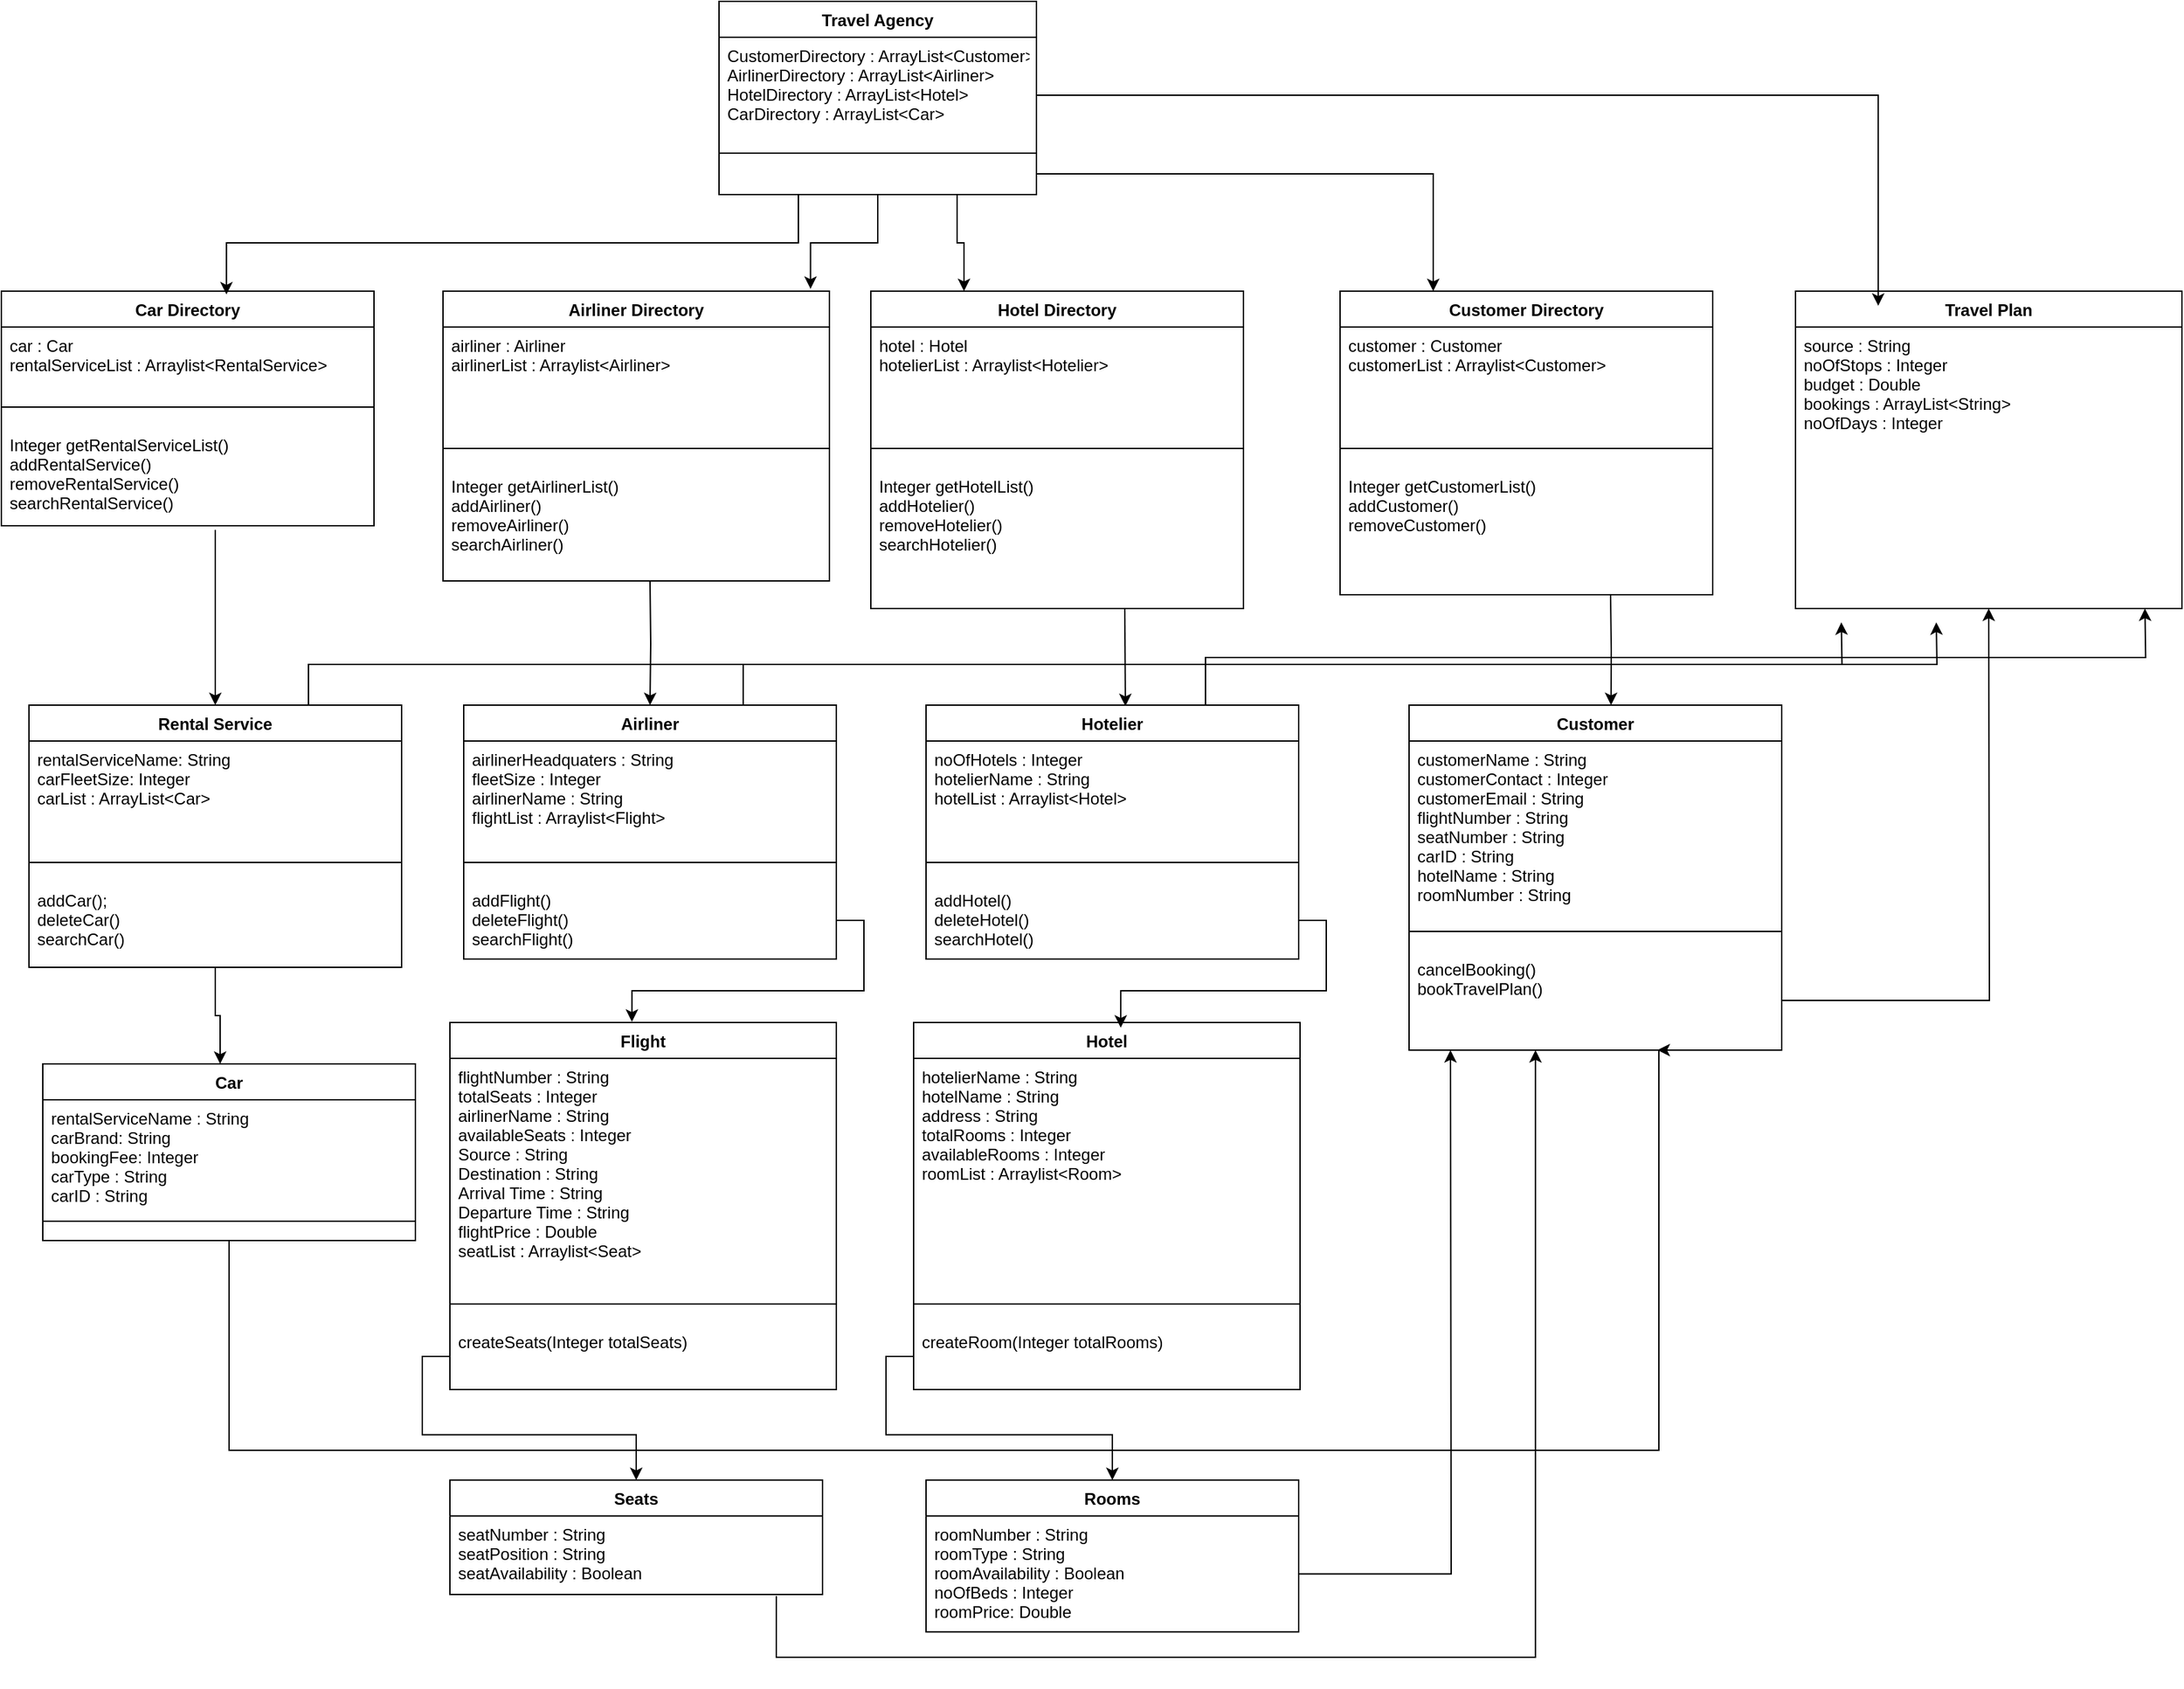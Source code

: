 <mxfile version="12.1.3" type="device" pages="1"><diagram id="ljKgJs2uJDa8FlmWDdOx" name="Page-1"><mxGraphModel dx="1024" dy="534" grid="1" gridSize="10" guides="1" tooltips="1" connect="1" arrows="1" fold="1" page="1" pageScale="1" pageWidth="827" pageHeight="1169" math="0" shadow="0"><root><mxCell id="0"/><mxCell id="1" parent="0"/><mxCell id="ym6xXQ1En-3xXVvARrR--1" value="Travel Agency" style="swimlane;fontStyle=1;childLayout=stackLayout;horizontal=1;startSize=26;fillColor=none;horizontalStack=0;resizeParent=1;resizeParentMax=0;resizeLast=0;collapsible=1;marginBottom=0;" vertex="1" parent="1"><mxGeometry x="530" y="10" width="230" height="140" as="geometry"/></mxCell><mxCell id="ym6xXQ1En-3xXVvARrR--2" value="CustomerDirectory : ArrayList&lt;Customer&gt;&#10;AirlinerDirectory : ArrayList&lt;Airliner&gt;&#10;HotelDirectory : ArrayList&lt;Hotel&gt;&#10;CarDirectory : ArrayList&lt;Car&gt;" style="text;strokeColor=none;fillColor=none;align=left;verticalAlign=top;spacingLeft=4;spacingRight=4;overflow=hidden;rotatable=0;points=[[0,0.5],[1,0.5]];portConstraint=eastwest;" vertex="1" parent="ym6xXQ1En-3xXVvARrR--1"><mxGeometry y="26" width="230" height="84" as="geometry"/></mxCell><mxCell id="ym6xXQ1En-3xXVvARrR--3" value="" style="rounded=0;whiteSpace=wrap;html=1;fillColor=none;align=left;" vertex="1" parent="ym6xXQ1En-3xXVvARrR--1"><mxGeometry y="110" width="230" height="30" as="geometry"/></mxCell><mxCell id="ym6xXQ1En-3xXVvARrR--4" value="Car Directory" style="swimlane;fontStyle=1;align=center;verticalAlign=top;childLayout=stackLayout;horizontal=1;startSize=26;horizontalStack=0;resizeParent=1;resizeParentMax=0;resizeLast=0;collapsible=1;marginBottom=0;" vertex="1" parent="1"><mxGeometry x="10" y="220" width="270" height="170" as="geometry"/></mxCell><mxCell id="ym6xXQ1En-3xXVvARrR--5" value="car : Car&#10;rentalServiceList : Arraylist&lt;RentalService&gt;" style="text;strokeColor=none;fillColor=none;align=left;verticalAlign=top;spacingLeft=4;spacingRight=4;overflow=hidden;rotatable=0;points=[[0,0.5],[1,0.5]];portConstraint=eastwest;" vertex="1" parent="ym6xXQ1En-3xXVvARrR--4"><mxGeometry y="26" width="270" height="44" as="geometry"/></mxCell><mxCell id="ym6xXQ1En-3xXVvARrR--6" value="" style="line;strokeWidth=1;fillColor=none;align=left;verticalAlign=middle;spacingTop=-1;spacingLeft=3;spacingRight=3;rotatable=0;labelPosition=right;points=[];portConstraint=eastwest;" vertex="1" parent="ym6xXQ1En-3xXVvARrR--4"><mxGeometry y="70" width="270" height="28" as="geometry"/></mxCell><mxCell id="ym6xXQ1En-3xXVvARrR--7" value="Integer getRentalServiceList()&#10;addRentalService()&#10;removeRentalService()&#10;searchRentalService()" style="text;strokeColor=none;fillColor=none;align=left;verticalAlign=top;spacingLeft=4;spacingRight=4;overflow=hidden;rotatable=0;points=[[0,0.5],[1,0.5]];portConstraint=eastwest;" vertex="1" parent="ym6xXQ1En-3xXVvARrR--4"><mxGeometry y="98" width="270" height="72" as="geometry"/></mxCell><mxCell id="ym6xXQ1En-3xXVvARrR--8" value="Airliner Directory" style="swimlane;fontStyle=1;align=center;verticalAlign=top;childLayout=stackLayout;horizontal=1;startSize=26;horizontalStack=0;resizeParent=1;resizeParentMax=0;resizeLast=0;collapsible=1;marginBottom=0;" vertex="1" parent="1"><mxGeometry x="330" y="220" width="280" height="210" as="geometry"/></mxCell><mxCell id="ym6xXQ1En-3xXVvARrR--9" value="airliner : Airliner&#10;airlinerList : Arraylist&lt;Airliner&gt;" style="text;strokeColor=none;fillColor=none;align=left;verticalAlign=top;spacingLeft=4;spacingRight=4;overflow=hidden;rotatable=0;points=[[0,0.5],[1,0.5]];portConstraint=eastwest;" vertex="1" parent="ym6xXQ1En-3xXVvARrR--8"><mxGeometry y="26" width="280" height="74" as="geometry"/></mxCell><mxCell id="ym6xXQ1En-3xXVvARrR--10" value="" style="line;strokeWidth=1;fillColor=none;align=left;verticalAlign=middle;spacingTop=-1;spacingLeft=3;spacingRight=3;rotatable=0;labelPosition=right;points=[];portConstraint=eastwest;" vertex="1" parent="ym6xXQ1En-3xXVvARrR--8"><mxGeometry y="100" width="280" height="28" as="geometry"/></mxCell><mxCell id="ym6xXQ1En-3xXVvARrR--11" value="Integer getAirlinerList()&#10;addAirliner()&#10;removeAirliner()&#10;searchAirliner()" style="text;strokeColor=none;fillColor=none;align=left;verticalAlign=top;spacingLeft=4;spacingRight=4;overflow=hidden;rotatable=0;points=[[0,0.5],[1,0.5]];portConstraint=eastwest;" vertex="1" parent="ym6xXQ1En-3xXVvARrR--8"><mxGeometry y="128" width="280" height="82" as="geometry"/></mxCell><mxCell id="ym6xXQ1En-3xXVvARrR--12" value="Hotel Directory" style="swimlane;fontStyle=1;align=center;verticalAlign=top;childLayout=stackLayout;horizontal=1;startSize=26;horizontalStack=0;resizeParent=1;resizeParentMax=0;resizeLast=0;collapsible=1;marginBottom=0;" vertex="1" parent="1"><mxGeometry x="640" y="220" width="270" height="230" as="geometry"/></mxCell><mxCell id="ym6xXQ1En-3xXVvARrR--13" value="hotel : Hotel&#10;hotelierList : Arraylist&lt;Hotelier&gt;" style="text;strokeColor=none;fillColor=none;align=left;verticalAlign=top;spacingLeft=4;spacingRight=4;overflow=hidden;rotatable=0;points=[[0,0.5],[1,0.5]];portConstraint=eastwest;" vertex="1" parent="ym6xXQ1En-3xXVvARrR--12"><mxGeometry y="26" width="270" height="74" as="geometry"/></mxCell><mxCell id="ym6xXQ1En-3xXVvARrR--14" value="" style="line;strokeWidth=1;fillColor=none;align=left;verticalAlign=middle;spacingTop=-1;spacingLeft=3;spacingRight=3;rotatable=0;labelPosition=right;points=[];portConstraint=eastwest;" vertex="1" parent="ym6xXQ1En-3xXVvARrR--12"><mxGeometry y="100" width="270" height="28" as="geometry"/></mxCell><mxCell id="ym6xXQ1En-3xXVvARrR--15" value="Integer getHotelList()&#10;addHotelier()&#10;removeHotelier()&#10;searchHotelier()" style="text;strokeColor=none;fillColor=none;align=left;verticalAlign=top;spacingLeft=4;spacingRight=4;overflow=hidden;rotatable=0;points=[[0,0.5],[1,0.5]];portConstraint=eastwest;" vertex="1" parent="ym6xXQ1En-3xXVvARrR--12"><mxGeometry y="128" width="270" height="102" as="geometry"/></mxCell><mxCell id="ym6xXQ1En-3xXVvARrR--16" value="Customer Directory" style="swimlane;fontStyle=1;align=center;verticalAlign=top;childLayout=stackLayout;horizontal=1;startSize=26;horizontalStack=0;resizeParent=1;resizeParentMax=0;resizeLast=0;collapsible=1;marginBottom=0;" vertex="1" parent="1"><mxGeometry x="980" y="220" width="270" height="220" as="geometry"/></mxCell><mxCell id="ym6xXQ1En-3xXVvARrR--17" value="customer : Customer&#10;customerList : Arraylist&lt;Customer&gt;" style="text;strokeColor=none;fillColor=none;align=left;verticalAlign=top;spacingLeft=4;spacingRight=4;overflow=hidden;rotatable=0;points=[[0,0.5],[1,0.5]];portConstraint=eastwest;" vertex="1" parent="ym6xXQ1En-3xXVvARrR--16"><mxGeometry y="26" width="270" height="74" as="geometry"/></mxCell><mxCell id="ym6xXQ1En-3xXVvARrR--18" value="" style="line;strokeWidth=1;fillColor=none;align=left;verticalAlign=middle;spacingTop=-1;spacingLeft=3;spacingRight=3;rotatable=0;labelPosition=right;points=[];portConstraint=eastwest;" vertex="1" parent="ym6xXQ1En-3xXVvARrR--16"><mxGeometry y="100" width="270" height="28" as="geometry"/></mxCell><mxCell id="ym6xXQ1En-3xXVvARrR--19" value="Integer getCustomerList()&#10;addCustomer()&#10;removeCustomer()&#10;" style="text;strokeColor=none;fillColor=none;align=left;verticalAlign=top;spacingLeft=4;spacingRight=4;overflow=hidden;rotatable=0;points=[[0,0.5],[1,0.5]];portConstraint=eastwest;" vertex="1" parent="ym6xXQ1En-3xXVvARrR--16"><mxGeometry y="128" width="270" height="92" as="geometry"/></mxCell><mxCell id="ym6xXQ1En-3xXVvARrR--79" style="edgeStyle=orthogonalEdgeStyle;rounded=0;orthogonalLoop=1;jettySize=auto;html=1;exitX=0.5;exitY=1;exitDx=0;exitDy=0;entryX=0.476;entryY=0;entryDx=0;entryDy=0;entryPerimeter=0;" edge="1" parent="1" source="ym6xXQ1En-3xXVvARrR--21" target="ym6xXQ1En-3xXVvARrR--45"><mxGeometry relative="1" as="geometry"/></mxCell><mxCell id="ym6xXQ1En-3xXVvARrR--93" style="edgeStyle=orthogonalEdgeStyle;rounded=0;orthogonalLoop=1;jettySize=auto;html=1;exitX=0.75;exitY=0;exitDx=0;exitDy=0;" edge="1" parent="1" source="ym6xXQ1En-3xXVvARrR--21"><mxGeometry relative="1" as="geometry"><mxPoint x="1343.2" y="460" as="targetPoint"/></mxGeometry></mxCell><mxCell id="ym6xXQ1En-3xXVvARrR--21" value="Rental Service" style="swimlane;fontStyle=1;align=center;verticalAlign=top;childLayout=stackLayout;horizontal=1;startSize=26;horizontalStack=0;resizeParent=1;resizeParentMax=0;resizeLast=0;collapsible=1;marginBottom=0;" vertex="1" parent="1"><mxGeometry x="30" y="520" width="270" height="190" as="geometry"/></mxCell><mxCell id="ym6xXQ1En-3xXVvARrR--22" value="rentalServiceName: String&#10;carFleetSize: Integer&#10;carList : ArrayList&lt;Car&gt;&#10;" style="text;strokeColor=none;fillColor=none;align=left;verticalAlign=top;spacingLeft=4;spacingRight=4;overflow=hidden;rotatable=0;points=[[0,0.5],[1,0.5]];portConstraint=eastwest;" vertex="1" parent="ym6xXQ1En-3xXVvARrR--21"><mxGeometry y="26" width="270" height="74" as="geometry"/></mxCell><mxCell id="ym6xXQ1En-3xXVvARrR--23" value="" style="line;strokeWidth=1;fillColor=none;align=left;verticalAlign=middle;spacingTop=-1;spacingLeft=3;spacingRight=3;rotatable=0;labelPosition=right;points=[];portConstraint=eastwest;" vertex="1" parent="ym6xXQ1En-3xXVvARrR--21"><mxGeometry y="100" width="270" height="28" as="geometry"/></mxCell><mxCell id="ym6xXQ1En-3xXVvARrR--24" value="addCar();&#10;deleteCar()&#10;searchCar()" style="text;strokeColor=none;fillColor=none;align=left;verticalAlign=top;spacingLeft=4;spacingRight=4;overflow=hidden;rotatable=0;points=[[0,0.5],[1,0.5]];portConstraint=eastwest;" vertex="1" parent="ym6xXQ1En-3xXVvARrR--21"><mxGeometry y="128" width="270" height="62" as="geometry"/></mxCell><mxCell id="ym6xXQ1En-3xXVvARrR--30" value="Flight" style="swimlane;fontStyle=1;align=center;verticalAlign=top;childLayout=stackLayout;horizontal=1;startSize=26;horizontalStack=0;resizeParent=1;resizeParentMax=0;resizeLast=0;collapsible=1;marginBottom=0;" vertex="1" parent="1"><mxGeometry x="335" y="750" width="280" height="266" as="geometry"/></mxCell><mxCell id="ym6xXQ1En-3xXVvARrR--31" value="flightNumber : String&#10;totalSeats : Integer&#10;airlinerName : String&#10;availableSeats : Integer&#10;Source : String&#10;Destination : String&#10;Arrival Time : String&#10;Departure Time : String&#10;flightPrice : Double&#10;seatList : Arraylist&lt;Seat&gt;" style="text;strokeColor=none;fillColor=none;align=left;verticalAlign=top;spacingLeft=4;spacingRight=4;overflow=hidden;rotatable=0;points=[[0,0.5],[1,0.5]];portConstraint=eastwest;" vertex="1" parent="ym6xXQ1En-3xXVvARrR--30"><mxGeometry y="26" width="280" height="164" as="geometry"/></mxCell><mxCell id="ym6xXQ1En-3xXVvARrR--32" value="" style="line;strokeWidth=1;fillColor=none;align=left;verticalAlign=middle;spacingTop=-1;spacingLeft=3;spacingRight=3;rotatable=0;labelPosition=right;points=[];portConstraint=eastwest;" vertex="1" parent="ym6xXQ1En-3xXVvARrR--30"><mxGeometry y="190" width="280" height="28" as="geometry"/></mxCell><mxCell id="ym6xXQ1En-3xXVvARrR--33" value="createSeats(Integer totalSeats)" style="text;strokeColor=none;fillColor=none;align=left;verticalAlign=top;spacingLeft=4;spacingRight=4;overflow=hidden;rotatable=0;points=[[0,0.5],[1,0.5]];portConstraint=eastwest;" vertex="1" parent="ym6xXQ1En-3xXVvARrR--30"><mxGeometry y="218" width="280" height="48" as="geometry"/></mxCell><mxCell id="ym6xXQ1En-3xXVvARrR--34" value="" style="group" vertex="1" connectable="0" parent="1"><mxGeometry x="335" y="1081.6" width="270" height="150" as="geometry"/></mxCell><mxCell id="ym6xXQ1En-3xXVvARrR--36" value="" style="group" vertex="1" connectable="0" parent="ym6xXQ1En-3xXVvARrR--34"><mxGeometry width="270" height="150" as="geometry"/></mxCell><mxCell id="ym6xXQ1En-3xXVvARrR--37" value="Seats" style="swimlane;fontStyle=1;align=center;verticalAlign=top;childLayout=stackLayout;horizontal=1;startSize=26;horizontalStack=0;resizeParent=1;resizeParentMax=0;resizeLast=0;collapsible=1;marginBottom=0;" vertex="1" parent="ym6xXQ1En-3xXVvARrR--36"><mxGeometry width="270" height="82.897" as="geometry"/></mxCell><mxCell id="ym6xXQ1En-3xXVvARrR--38" value="seatNumber : String&#10;seatPosition : String&#10;seatAvailability : Boolean&#10;&#10;&#10;" style="text;strokeColor=none;fillColor=none;align=left;verticalAlign=top;spacingLeft=4;spacingRight=4;overflow=hidden;rotatable=0;points=[[0,0.5],[1,0.5]];portConstraint=eastwest;" vertex="1" parent="ym6xXQ1En-3xXVvARrR--37"><mxGeometry y="26" width="270" height="56.897" as="geometry"/></mxCell><mxCell id="ym6xXQ1En-3xXVvARrR--92" style="edgeStyle=orthogonalEdgeStyle;rounded=0;orthogonalLoop=1;jettySize=auto;html=1;exitX=0.75;exitY=0;exitDx=0;exitDy=0;" edge="1" parent="1" source="ym6xXQ1En-3xXVvARrR--40"><mxGeometry relative="1" as="geometry"><mxPoint x="1412" y="460" as="targetPoint"/></mxGeometry></mxCell><mxCell id="ym6xXQ1En-3xXVvARrR--40" value="Airliner" style="swimlane;fontStyle=1;align=center;verticalAlign=top;childLayout=stackLayout;horizontal=1;startSize=26;horizontalStack=0;resizeParent=1;resizeParentMax=0;resizeLast=0;collapsible=1;marginBottom=0;" vertex="1" parent="1"><mxGeometry x="345" y="520" width="270" height="184" as="geometry"/></mxCell><mxCell id="ym6xXQ1En-3xXVvARrR--41" value="airlinerHeadquaters : String&#10;fleetSize : Integer&#10;airlinerName : String&#10;flightList : Arraylist&lt;Flight&gt;" style="text;strokeColor=none;fillColor=none;align=left;verticalAlign=top;spacingLeft=4;spacingRight=4;overflow=hidden;rotatable=0;points=[[0,0.5],[1,0.5]];portConstraint=eastwest;" vertex="1" parent="ym6xXQ1En-3xXVvARrR--40"><mxGeometry y="26" width="270" height="74" as="geometry"/></mxCell><mxCell id="ym6xXQ1En-3xXVvARrR--42" value="" style="line;strokeWidth=1;fillColor=none;align=left;verticalAlign=middle;spacingTop=-1;spacingLeft=3;spacingRight=3;rotatable=0;labelPosition=right;points=[];portConstraint=eastwest;" vertex="1" parent="ym6xXQ1En-3xXVvARrR--40"><mxGeometry y="100" width="270" height="28" as="geometry"/></mxCell><mxCell id="ym6xXQ1En-3xXVvARrR--43" value="addFlight()&#10;deleteFlight()&#10;searchFlight()" style="text;strokeColor=none;fillColor=none;align=left;verticalAlign=top;spacingLeft=4;spacingRight=4;overflow=hidden;rotatable=0;points=[[0,0.5],[1,0.5]];portConstraint=eastwest;" vertex="1" parent="ym6xXQ1En-3xXVvARrR--40"><mxGeometry y="128" width="270" height="56" as="geometry"/></mxCell><mxCell id="ym6xXQ1En-3xXVvARrR--89" style="edgeStyle=orthogonalEdgeStyle;rounded=0;orthogonalLoop=1;jettySize=auto;html=1;exitX=0.5;exitY=1;exitDx=0;exitDy=0;" edge="1" parent="1" source="ym6xXQ1En-3xXVvARrR--45"><mxGeometry relative="1" as="geometry"><mxPoint x="1210" y="770" as="targetPoint"/><Array as="points"><mxPoint x="175" y="1060"/><mxPoint x="1211" y="1060"/></Array></mxGeometry></mxCell><mxCell id="ym6xXQ1En-3xXVvARrR--45" value="Car" style="swimlane;fontStyle=1;align=center;verticalAlign=top;childLayout=stackLayout;horizontal=1;startSize=26;horizontalStack=0;resizeParent=1;resizeParentMax=0;resizeLast=0;collapsible=1;marginBottom=0;" vertex="1" parent="1"><mxGeometry x="40" y="780" width="270" height="128" as="geometry"/></mxCell><mxCell id="ym6xXQ1En-3xXVvARrR--46" value="rentalServiceName : String&#10;carBrand: String&#10;bookingFee: Integer&#10;carType : String &#10;carID : String&#10;carAvailability : Boolean&#10;" style="text;strokeColor=none;fillColor=none;align=left;verticalAlign=top;spacingLeft=4;spacingRight=4;overflow=hidden;rotatable=0;points=[[0,0.5],[1,0.5]];portConstraint=eastwest;" vertex="1" parent="ym6xXQ1En-3xXVvARrR--45"><mxGeometry y="26" width="270" height="74" as="geometry"/></mxCell><mxCell id="ym6xXQ1En-3xXVvARrR--47" value="" style="line;strokeWidth=1;fillColor=none;align=left;verticalAlign=middle;spacingTop=-1;spacingLeft=3;spacingRight=3;rotatable=0;labelPosition=right;points=[];portConstraint=eastwest;" vertex="1" parent="ym6xXQ1En-3xXVvARrR--45"><mxGeometry y="100" width="270" height="28" as="geometry"/></mxCell><mxCell id="ym6xXQ1En-3xXVvARrR--49" value="Hotel" style="swimlane;fontStyle=1;align=center;verticalAlign=top;childLayout=stackLayout;horizontal=1;startSize=26;horizontalStack=0;resizeParent=1;resizeParentMax=0;resizeLast=0;collapsible=1;marginBottom=0;" vertex="1" parent="1"><mxGeometry x="671" y="750" width="280" height="266" as="geometry"/></mxCell><mxCell id="ym6xXQ1En-3xXVvARrR--50" value="hotelierName : String&#10;hotelName : String&#10;address : String&#10;totalRooms : Integer&#10;availableRooms : Integer&#10;roomList : Arraylist&lt;Room&gt;" style="text;strokeColor=none;fillColor=none;align=left;verticalAlign=top;spacingLeft=4;spacingRight=4;overflow=hidden;rotatable=0;points=[[0,0.5],[1,0.5]];portConstraint=eastwest;" vertex="1" parent="ym6xXQ1En-3xXVvARrR--49"><mxGeometry y="26" width="280" height="164" as="geometry"/></mxCell><mxCell id="ym6xXQ1En-3xXVvARrR--51" value="" style="line;strokeWidth=1;fillColor=none;align=left;verticalAlign=middle;spacingTop=-1;spacingLeft=3;spacingRight=3;rotatable=0;labelPosition=right;points=[];portConstraint=eastwest;" vertex="1" parent="ym6xXQ1En-3xXVvARrR--49"><mxGeometry y="190" width="280" height="28" as="geometry"/></mxCell><mxCell id="ym6xXQ1En-3xXVvARrR--52" value="createRoom(Integer totalRooms)" style="text;strokeColor=none;fillColor=none;align=left;verticalAlign=top;spacingLeft=4;spacingRight=4;overflow=hidden;rotatable=0;points=[[0,0.5],[1,0.5]];portConstraint=eastwest;" vertex="1" parent="ym6xXQ1En-3xXVvARrR--49"><mxGeometry y="218" width="280" height="48" as="geometry"/></mxCell><mxCell id="ym6xXQ1En-3xXVvARrR--91" style="edgeStyle=orthogonalEdgeStyle;rounded=0;orthogonalLoop=1;jettySize=auto;html=1;exitX=0.75;exitY=0;exitDx=0;exitDy=0;" edge="1" parent="1" source="ym6xXQ1En-3xXVvARrR--53"><mxGeometry relative="1" as="geometry"><mxPoint x="1563.2" y="450" as="targetPoint"/></mxGeometry></mxCell><mxCell id="ym6xXQ1En-3xXVvARrR--53" value="Hotelier" style="swimlane;fontStyle=1;align=center;verticalAlign=top;childLayout=stackLayout;horizontal=1;startSize=26;horizontalStack=0;resizeParent=1;resizeParentMax=0;resizeLast=0;collapsible=1;marginBottom=0;" vertex="1" parent="1"><mxGeometry x="680" y="520" width="270" height="184" as="geometry"/></mxCell><mxCell id="ym6xXQ1En-3xXVvARrR--54" value="noOfHotels : Integer&#10;hotelierName : String&#10;hotelList : Arraylist&lt;Hotel&gt;" style="text;strokeColor=none;fillColor=none;align=left;verticalAlign=top;spacingLeft=4;spacingRight=4;overflow=hidden;rotatable=0;points=[[0,0.5],[1,0.5]];portConstraint=eastwest;" vertex="1" parent="ym6xXQ1En-3xXVvARrR--53"><mxGeometry y="26" width="270" height="74" as="geometry"/></mxCell><mxCell id="ym6xXQ1En-3xXVvARrR--55" value="" style="line;strokeWidth=1;fillColor=none;align=left;verticalAlign=middle;spacingTop=-1;spacingLeft=3;spacingRight=3;rotatable=0;labelPosition=right;points=[];portConstraint=eastwest;" vertex="1" parent="ym6xXQ1En-3xXVvARrR--53"><mxGeometry y="100" width="270" height="28" as="geometry"/></mxCell><mxCell id="ym6xXQ1En-3xXVvARrR--56" value="addHotel()&#10;deleteHotel()&#10;searchHotel()" style="text;strokeColor=none;fillColor=none;align=left;verticalAlign=top;spacingLeft=4;spacingRight=4;overflow=hidden;rotatable=0;points=[[0,0.5],[1,0.5]];portConstraint=eastwest;" vertex="1" parent="ym6xXQ1En-3xXVvARrR--53"><mxGeometry y="128" width="270" height="56" as="geometry"/></mxCell><mxCell id="ym6xXQ1En-3xXVvARrR--57" value="" style="group" vertex="1" connectable="0" parent="1"><mxGeometry x="680" y="1081.6" width="270" height="150" as="geometry"/></mxCell><mxCell id="ym6xXQ1En-3xXVvARrR--58" value="" style="group" vertex="1" connectable="0" parent="ym6xXQ1En-3xXVvARrR--57"><mxGeometry width="270" height="150" as="geometry"/></mxCell><mxCell id="ym6xXQ1En-3xXVvARrR--59" value="Rooms" style="swimlane;fontStyle=1;align=center;verticalAlign=top;childLayout=stackLayout;horizontal=1;startSize=26;horizontalStack=0;resizeParent=1;resizeParentMax=0;resizeLast=0;collapsible=1;marginBottom=0;" vertex="1" parent="ym6xXQ1En-3xXVvARrR--58"><mxGeometry width="270" height="110" as="geometry"/></mxCell><mxCell id="ym6xXQ1En-3xXVvARrR--60" value="roomNumber : String&#10;roomType : String&#10;roomAvailability : Boolean&#10;noOfBeds : Integer&#10;roomPrice: Double&#10;&#10;&#10;" style="text;strokeColor=none;fillColor=none;align=left;verticalAlign=top;spacingLeft=4;spacingRight=4;overflow=hidden;rotatable=0;points=[[0,0.5],[1,0.5]];portConstraint=eastwest;" vertex="1" parent="ym6xXQ1En-3xXVvARrR--59"><mxGeometry y="26" width="270" height="84" as="geometry"/></mxCell><mxCell id="ym6xXQ1En-3xXVvARrR--61" value="Customer" style="swimlane;fontStyle=1;align=center;verticalAlign=top;childLayout=stackLayout;horizontal=1;startSize=26;horizontalStack=0;resizeParent=1;resizeParentMax=0;resizeLast=0;collapsible=1;marginBottom=0;" vertex="1" parent="1"><mxGeometry x="1030" y="520" width="270" height="250" as="geometry"/></mxCell><mxCell id="ym6xXQ1En-3xXVvARrR--62" value="customerName : String&#10;customerContact : Integer&#10;customerEmail : String&#10;flightNumber : String&#10;seatNumber : String&#10;carID : String&#10;hotelName : String&#10;roomNumber : String&#10;" style="text;strokeColor=none;fillColor=none;align=left;verticalAlign=top;spacingLeft=4;spacingRight=4;overflow=hidden;rotatable=0;points=[[0,0.5],[1,0.5]];portConstraint=eastwest;" vertex="1" parent="ym6xXQ1En-3xXVvARrR--61"><mxGeometry y="26" width="270" height="124" as="geometry"/></mxCell><mxCell id="ym6xXQ1En-3xXVvARrR--63" value="" style="line;strokeWidth=1;fillColor=none;align=left;verticalAlign=middle;spacingTop=-1;spacingLeft=3;spacingRight=3;rotatable=0;labelPosition=right;points=[];portConstraint=eastwest;" vertex="1" parent="ym6xXQ1En-3xXVvARrR--61"><mxGeometry y="150" width="270" height="28" as="geometry"/></mxCell><mxCell id="ym6xXQ1En-3xXVvARrR--64" value="cancelBooking()&#10;bookTravelPlan()" style="text;strokeColor=none;fillColor=none;align=left;verticalAlign=top;spacingLeft=4;spacingRight=4;overflow=hidden;rotatable=0;points=[[0,0.5],[1,0.5]];portConstraint=eastwest;" vertex="1" parent="ym6xXQ1En-3xXVvARrR--61"><mxGeometry y="178" width="270" height="72" as="geometry"/></mxCell><mxCell id="ym6xXQ1En-3xXVvARrR--69" value="Travel Plan" style="swimlane;fontStyle=1;align=center;verticalAlign=top;childLayout=stackLayout;horizontal=1;startSize=26;horizontalStack=0;resizeParent=1;resizeParentMax=0;resizeLast=0;collapsible=1;marginBottom=0;" vertex="1" parent="1"><mxGeometry x="1310" y="220" width="280" height="230" as="geometry"/></mxCell><mxCell id="ym6xXQ1En-3xXVvARrR--70" value="source : String&#10;noOfStops : Integer &#10;budget : Double&#10;bookings : ArrayList&lt;String&gt;&#10;noOfDays : Integer" style="text;strokeColor=none;fillColor=none;align=left;verticalAlign=top;spacingLeft=4;spacingRight=4;overflow=hidden;rotatable=0;points=[[0,0.5],[1,0.5]];portConstraint=eastwest;" vertex="1" parent="ym6xXQ1En-3xXVvARrR--69"><mxGeometry y="26" width="280" height="204" as="geometry"/></mxCell><mxCell id="ym6xXQ1En-3xXVvARrR--73" style="edgeStyle=orthogonalEdgeStyle;rounded=0;orthogonalLoop=1;jettySize=auto;html=1;exitX=0.25;exitY=1;exitDx=0;exitDy=0;entryX=0.604;entryY=0.014;entryDx=0;entryDy=0;entryPerimeter=0;" edge="1" parent="1" source="ym6xXQ1En-3xXVvARrR--3" target="ym6xXQ1En-3xXVvARrR--4"><mxGeometry relative="1" as="geometry"/></mxCell><mxCell id="ym6xXQ1En-3xXVvARrR--74" style="edgeStyle=orthogonalEdgeStyle;rounded=0;orthogonalLoop=1;jettySize=auto;html=1;exitX=0.75;exitY=1;exitDx=0;exitDy=0;entryX=0.25;entryY=0;entryDx=0;entryDy=0;" edge="1" parent="1" source="ym6xXQ1En-3xXVvARrR--3" target="ym6xXQ1En-3xXVvARrR--12"><mxGeometry relative="1" as="geometry"><Array as="points"><mxPoint x="703" y="185"/><mxPoint x="708" y="185"/></Array></mxGeometry></mxCell><mxCell id="ym6xXQ1En-3xXVvARrR--75" style="edgeStyle=orthogonalEdgeStyle;rounded=0;orthogonalLoop=1;jettySize=auto;html=1;exitX=0.5;exitY=1;exitDx=0;exitDy=0;entryX=0.951;entryY=-0.008;entryDx=0;entryDy=0;entryPerimeter=0;" edge="1" parent="1" source="ym6xXQ1En-3xXVvARrR--3" target="ym6xXQ1En-3xXVvARrR--8"><mxGeometry relative="1" as="geometry"/></mxCell><mxCell id="ym6xXQ1En-3xXVvARrR--76" style="edgeStyle=orthogonalEdgeStyle;rounded=0;orthogonalLoop=1;jettySize=auto;html=1;exitX=1;exitY=0.5;exitDx=0;exitDy=0;entryX=0.25;entryY=0;entryDx=0;entryDy=0;" edge="1" parent="1" source="ym6xXQ1En-3xXVvARrR--3" target="ym6xXQ1En-3xXVvARrR--16"><mxGeometry relative="1" as="geometry"/></mxCell><mxCell id="ym6xXQ1En-3xXVvARrR--77" style="edgeStyle=orthogonalEdgeStyle;rounded=0;orthogonalLoop=1;jettySize=auto;html=1;exitX=1;exitY=0.5;exitDx=0;exitDy=0;entryX=0.214;entryY=0.046;entryDx=0;entryDy=0;entryPerimeter=0;" edge="1" parent="1" source="ym6xXQ1En-3xXVvARrR--2" target="ym6xXQ1En-3xXVvARrR--69"><mxGeometry relative="1" as="geometry"/></mxCell><mxCell id="ym6xXQ1En-3xXVvARrR--78" style="edgeStyle=orthogonalEdgeStyle;rounded=0;orthogonalLoop=1;jettySize=auto;html=1;" edge="1" parent="1" target="ym6xXQ1En-3xXVvARrR--21"><mxGeometry relative="1" as="geometry"><mxPoint x="165" y="393" as="sourcePoint"/><Array as="points"><mxPoint x="165" y="393"/></Array></mxGeometry></mxCell><mxCell id="ym6xXQ1En-3xXVvARrR--80" style="edgeStyle=orthogonalEdgeStyle;rounded=0;orthogonalLoop=1;jettySize=auto;html=1;" edge="1" parent="1" target="ym6xXQ1En-3xXVvARrR--40"><mxGeometry relative="1" as="geometry"><mxPoint x="480" y="430" as="sourcePoint"/></mxGeometry></mxCell><mxCell id="ym6xXQ1En-3xXVvARrR--81" style="edgeStyle=orthogonalEdgeStyle;rounded=0;orthogonalLoop=1;jettySize=auto;html=1;entryX=0.535;entryY=0.004;entryDx=0;entryDy=0;entryPerimeter=0;" edge="1" parent="1" target="ym6xXQ1En-3xXVvARrR--53"><mxGeometry relative="1" as="geometry"><mxPoint x="824" y="450" as="sourcePoint"/></mxGeometry></mxCell><mxCell id="ym6xXQ1En-3xXVvARrR--82" style="edgeStyle=orthogonalEdgeStyle;rounded=0;orthogonalLoop=1;jettySize=auto;html=1;entryX=0.542;entryY=0;entryDx=0;entryDy=0;entryPerimeter=0;" edge="1" parent="1" target="ym6xXQ1En-3xXVvARrR--61"><mxGeometry relative="1" as="geometry"><mxPoint x="1176" y="440" as="sourcePoint"/></mxGeometry></mxCell><mxCell id="ym6xXQ1En-3xXVvARrR--83" style="edgeStyle=orthogonalEdgeStyle;rounded=0;orthogonalLoop=1;jettySize=auto;html=1;exitX=1;exitY=0.5;exitDx=0;exitDy=0;entryX=0.536;entryY=0.014;entryDx=0;entryDy=0;entryPerimeter=0;" edge="1" parent="1" source="ym6xXQ1En-3xXVvARrR--56" target="ym6xXQ1En-3xXVvARrR--49"><mxGeometry relative="1" as="geometry"/></mxCell><mxCell id="ym6xXQ1En-3xXVvARrR--84" style="edgeStyle=orthogonalEdgeStyle;rounded=0;orthogonalLoop=1;jettySize=auto;html=1;exitX=1;exitY=0.5;exitDx=0;exitDy=0;entryX=0.471;entryY=-0.002;entryDx=0;entryDy=0;entryPerimeter=0;" edge="1" parent="1" source="ym6xXQ1En-3xXVvARrR--43" target="ym6xXQ1En-3xXVvARrR--30"><mxGeometry relative="1" as="geometry"/></mxCell><mxCell id="ym6xXQ1En-3xXVvARrR--85" style="edgeStyle=orthogonalEdgeStyle;rounded=0;orthogonalLoop=1;jettySize=auto;html=1;exitX=0;exitY=0.5;exitDx=0;exitDy=0;entryX=0.5;entryY=0;entryDx=0;entryDy=0;" edge="1" parent="1" source="ym6xXQ1En-3xXVvARrR--33" target="ym6xXQ1En-3xXVvARrR--37"><mxGeometry relative="1" as="geometry"/></mxCell><mxCell id="ym6xXQ1En-3xXVvARrR--86" style="edgeStyle=orthogonalEdgeStyle;rounded=0;orthogonalLoop=1;jettySize=auto;html=1;exitX=0;exitY=0.5;exitDx=0;exitDy=0;entryX=0.5;entryY=0;entryDx=0;entryDy=0;" edge="1" parent="1" source="ym6xXQ1En-3xXVvARrR--52" target="ym6xXQ1En-3xXVvARrR--59"><mxGeometry relative="1" as="geometry"/></mxCell><mxCell id="ym6xXQ1En-3xXVvARrR--87" style="edgeStyle=orthogonalEdgeStyle;rounded=0;orthogonalLoop=1;jettySize=auto;html=1;exitX=1;exitY=0.5;exitDx=0;exitDy=0;" edge="1" parent="1" source="ym6xXQ1En-3xXVvARrR--60"><mxGeometry relative="1" as="geometry"><mxPoint x="1060" y="770" as="targetPoint"/></mxGeometry></mxCell><mxCell id="ym6xXQ1En-3xXVvARrR--88" style="edgeStyle=orthogonalEdgeStyle;rounded=0;orthogonalLoop=1;jettySize=auto;html=1;exitX=0.876;exitY=1.019;exitDx=0;exitDy=0;exitPerimeter=0;" edge="1" parent="1" source="ym6xXQ1En-3xXVvARrR--38"><mxGeometry relative="1" as="geometry"><mxPoint x="1121.6" y="770" as="targetPoint"/><Array as="points"><mxPoint x="572" y="1210"/><mxPoint x="1122" y="1210"/></Array></mxGeometry></mxCell><mxCell id="ym6xXQ1En-3xXVvARrR--90" style="edgeStyle=orthogonalEdgeStyle;rounded=0;orthogonalLoop=1;jettySize=auto;html=1;exitX=1;exitY=0.5;exitDx=0;exitDy=0;" edge="1" parent="1" source="ym6xXQ1En-3xXVvARrR--64"><mxGeometry relative="1" as="geometry"><mxPoint x="1450" y="450" as="targetPoint"/></mxGeometry></mxCell></root></mxGraphModel></diagram></mxfile>
